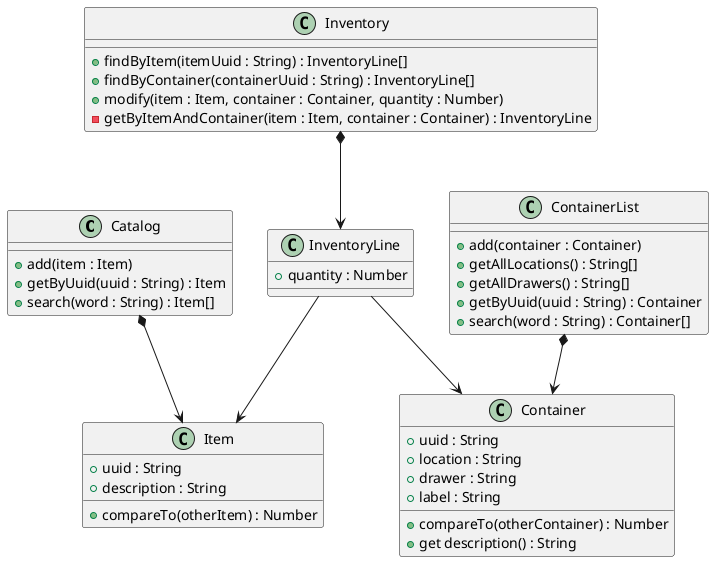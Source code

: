 @startuml classes
class Catalog {
  + add(item : Item)
  + getByUuid(uuid : String) : Item
  + search(word : String) : Item[]
}
class Item {
  + uuid : String
  + description : String
  + compareTo(otherItem) : Number
}
class ContainerList {
  + add(container : Container)
  + getAllLocations() : String[]
  + getAllDrawers() : String[]
  + getByUuid(uuid : String) : Container
  + search(word : String) : Container[]
}
class Container {
  + uuid : String
  + location : String
  + drawer : String
  + label : String
  + compareTo(otherContainer) : Number
  + get description() : String
}
class Inventory {
  + findByItem(itemUuid : String) : InventoryLine[]
  + findByContainer(containerUuid : String) : InventoryLine[]
  + modify(item : Item, container : Container, quantity : Number)
  - getByItemAndContainer(item : Item, container : Container) : InventoryLine
}
class InventoryLine {
  + quantity : Number
}

Catalog *--> Item
ContainerList *--> Container
Inventory *--> InventoryLine
InventoryLine --> Container
InventoryLine --> Item
@enduml
